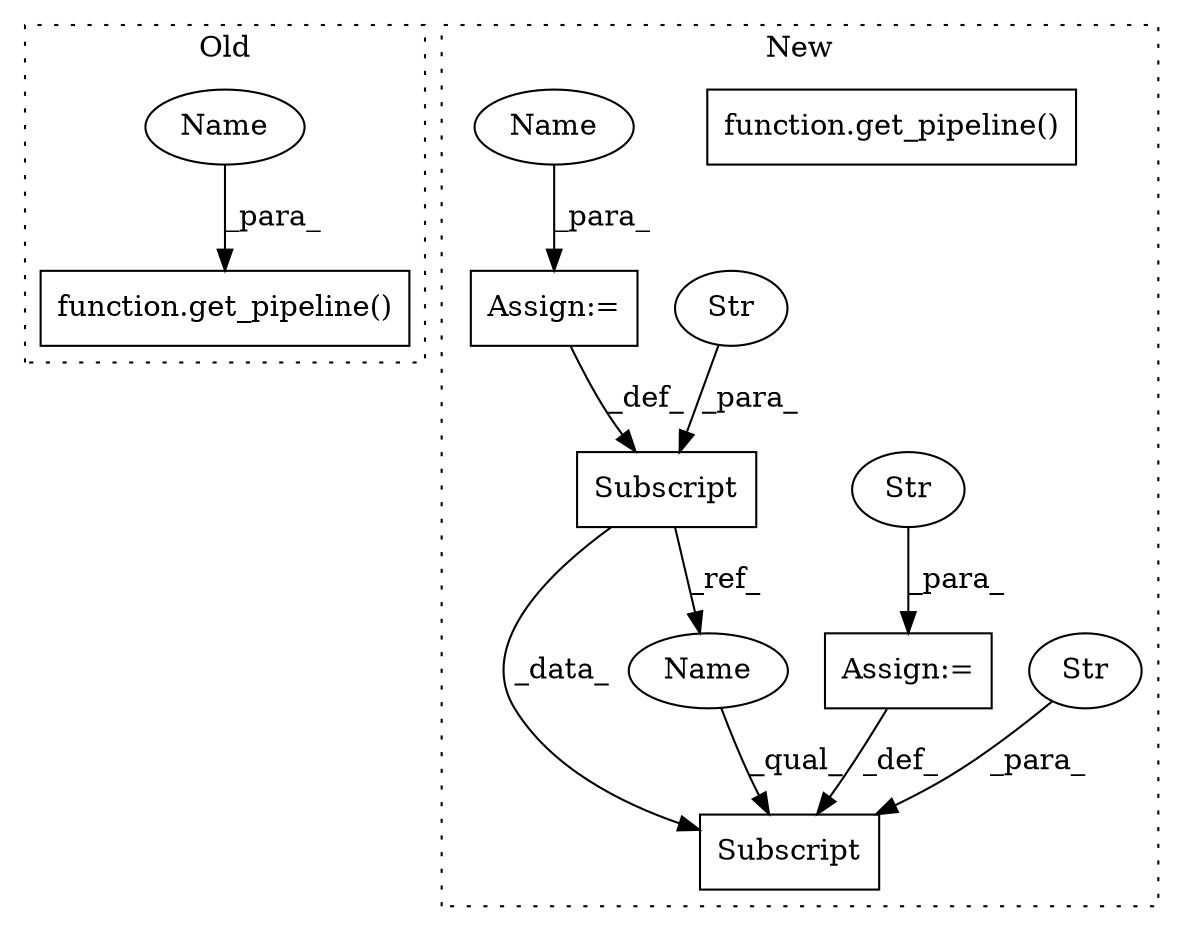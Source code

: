 digraph G {
subgraph cluster0 {
1 [label="function.get_pipeline()" a="75" s="1351,1380" l="13,16" shape="box"];
11 [label="Name" a="87" s="1364" l="16" shape="ellipse"];
label = "Old";
style="dotted";
}
subgraph cluster1 {
2 [label="function.get_pipeline()" a="75" s="1434" l="14" shape="box"];
3 [label="Assign:=" a="68" s="1290" l="3" shape="box"];
4 [label="Subscript" a="63" s="1326,0" l="22,0" shape="box"];
5 [label="Str" a="66" s="1337" l="10" shape="ellipse"];
6 [label="Subscript" a="63" s="1272,0" l="18,0" shape="box"];
7 [label="Str" a="66" s="1283" l="6" shape="ellipse"];
8 [label="Assign:=" a="68" s="1348" l="3" shape="box"];
9 [label="Str" a="66" s="1351" l="4" shape="ellipse"];
10 [label="Name" a="87" s="1326" l="10" shape="ellipse"];
12 [label="Name" a="87" s="1293" l="16" shape="ellipse"];
label = "New";
style="dotted";
}
3 -> 6 [label="_def_"];
5 -> 4 [label="_para_"];
6 -> 4 [label="_data_"];
6 -> 10 [label="_ref_"];
7 -> 6 [label="_para_"];
8 -> 4 [label="_def_"];
9 -> 8 [label="_para_"];
10 -> 4 [label="_qual_"];
11 -> 1 [label="_para_"];
12 -> 3 [label="_para_"];
}